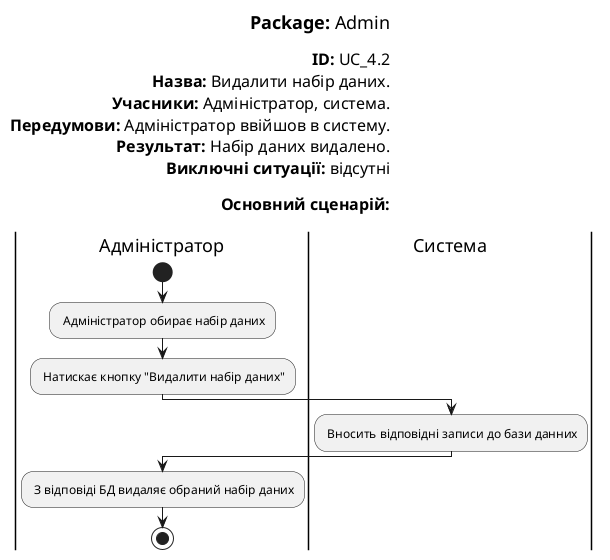 @startuml
skinparam ArchimateBackgroundColor #ffffff
skinparam	shadowing false
skinparam Note {
	BackgroundColor #f85658
	FontColor #ffffff
}

left header
<font color=000 size=18><b>Package:</b> Admin

<font color=000 size=16><b>ID:</b> UC_4.2
<font color=000 size=16><b>Назва:</b> Видалити набір даних.
<font color=000 size=16><b>Учасники:</b> Адміністратор, система.
<font color=000 size=16><b>Передумови:</b> Адміністратор ввійшов в систему.
<font color=000 size=16><b>Результат:</b> Набір даних видалено.
<font color=000 size=16><b>Виключні ситуації:</b> відсутні

<font color=000 size=16><b>Основний сценарій:</b>

end header

|Адміністратор|
start
: Адміністратор обирає набір даних;
: Натискає кнопку "Видалити набір даних";

|Система|

: Вносить відповідні записи до бази данних;

|Адміністратор|

: З відповіді БД видаляє обраний набір даних;

stop;


@enduml
